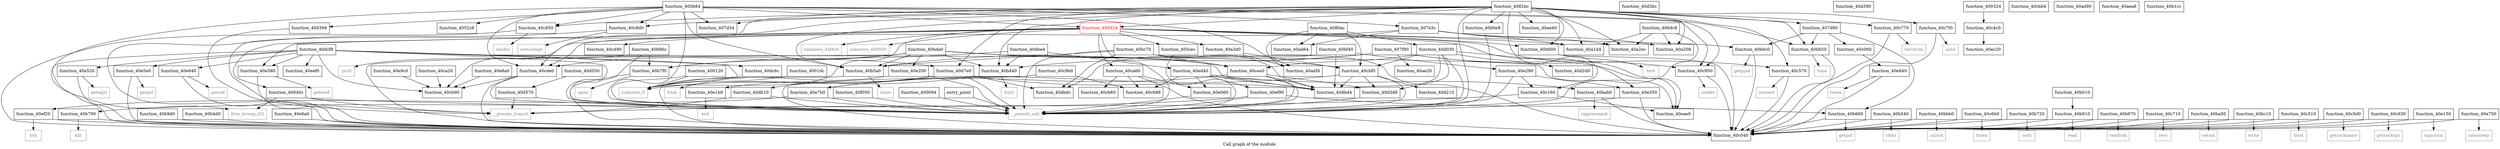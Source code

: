 digraph "Call graph of the module." {
  label="Call graph of the module.";
  node [shape=record];

  Node_function_40b440 [label="{function_40b440}"];
  Node_function_40b600 [label="{function_40b600}"];
  Node_function_40b660 [label="{function_40b660}"];
  Node_function_40b540 [label="{function_40b540}"];
  Node_function_40b5a0 [label="{function_40b5a0}"];
  Node_function_40c060 [label="{function_40c060}"];
  Node_function_40bbb0 [label="{function_40bbb0}"];
  Node_function_40d3bc [label="{function_40d3bc}"];
  Node_function_40c6b0 [label="{function_40c6b0}"];
  Node_function_40b6c0 [label="{function_40b6c0}"];
  Node_function_40b720 [label="{function_40b720}"];
  Node_function_40b790 [label="{function_40b790}"];
  Node_function_40d390 [label="{function_40d390}"];
  Node_function_40b7f0 [label="{function_40b7f0}"];
  Node_function_40b86c [label="{function_40b86c}"];
  Node_function_40b910 [label="{function_40b910}"];
  Node_function_40b970 [label="{function_40b970}"];
  Node_function_40d030 [label="{function_40d030}"];
  Node_function_40b9d0 [label="{function_40b9d0}"];
  Node_function_40c710 [label="{function_40c710}"];
  Node_function_40c0d0 [label="{function_40c0d0}"];
  Node_function_40c950 [label="{function_40c950}"];
  Node_function_40c160 [label="{function_40c160}"];
  Node_function_40ba50 [label="{function_40ba50}"];
  Node_function_40c770 [label="{function_40c770}"];
  Node_function_40bc10 [label="{function_40bc10}"];
  Node_function_40c9b0 [label="{function_40c9b0}"];
  Node_function_40c490 [label="{function_40c490}"];
  Node_function_40ca20 [label="{function_40ca20}"];
  Node_function_40c4c0 [label="{function_40c4c0}"];
  Node_function_40bab0 [label="{function_40bab0}"];
  Node_function_40c7f0 [label="{function_40c7f0}"];
  Node_function_40bc70 [label="{function_40bc70}"];
  Node_function_40ca60 [label="{function_40ca60}"];
  Node_function_40bda0 [label="{function_40bda0}"];
  Node_function_40c850 [label="{function_40c850}"];
  Node_function_40c510 [label="{function_40c510}"];
  Node_function_40d210 [label="{function_40d210}"];
  Node_function_40bb50 [label="{function_40bb50}"];
  Node_function_40bf40 [label="{function_40bf40}"];
  Node_function_40cb60 [label="{function_40cb60}"];
  Node_function_40cb88 [label="{function_40cb88}"];
  Node_function_40c570 [label="{function_40c570}"];
  Node_function_40cbb4 [label="{function_40cbb4}"];
  Node_function_40d570 [label="{function_40d570}"];
  Node_function_40c5d0 [label="{function_40c5d0}"];
  Node_function_40cbf0 [label="{function_40cbf0}"];
  Node_function_40d3d8 [label="{function_40d3d8}"];
  Node_function_40cde0 [label="{function_40cde0}"];
  Node_function_40c630 [label="{function_40c630}"];
  Node_function_40cea0 [label="{function_40cea0}"];
  Node_function_40d550 [label="{function_40d550}"];
  Node_function_40c040 [label="{function_40c040}"];
  Node_function_40b4d0 [label="{function_40b4d0}"];
  Node_function_40d7e0 [label="{function_40d7e0}"];
  Node_function_40e060 [label="{function_40e060}"];
  Node_function_40e150 [label="{function_40e150}"];
  Node_function_40e1b0 [label="{function_40e1b0}"];
  Node_function_40e200 [label="{function_40e200}"];
  Node_function_40dbe4 [label="{function_40dbe4}"];
  Node_function_40dc6c [label="{function_40dc6c}"];
  Node_function_40dcf8 [label="{function_40dcf8}"];
  Node_kill [color="gray50", fontcolor="gray50", label="{kill}"];
  Node_function_40d2d0 [label="{function_40d2d0}"];
  Node_function_40db10 [label="{function_40db10}"];
  Node_function_40dbd4 [label="{function_40dbd4}"];
  Node_function_40dbdc [label="{function_40dbdc}"];
  Node_getgid [color="gray50", fontcolor="gray50", label="{getgid}"];
  Node_getuid [color="gray50", fontcolor="gray50", label="{getuid}"];
  Node_nanosleep [color="gray50", fontcolor="gray50", label="{nanosleep}"];
  Node_times [color="gray50", fontcolor="gray50", label="{times}"];
  Node_brk [color="gray50", fontcolor="gray50", label="{brk}"];
  Node_llvm_bswap_i32 [color="gray50", fontcolor="gray50", label="{llvm_bswap_i32}"];
  Node_function_40e290 [label="{function_40e290}"];
  Node_function_40e350 [label="{function_40e350}"];
  Node_function_40e520 [label="{function_40e520}"];
  Node_function_40e580 [label="{function_40e580}"];
  Node_function_40e5e0 [label="{function_40e5e0}"];
  Node_function_40e640 [label="{function_40e640}"];
  Node_function_40e6a0 [label="{function_40e6a0}"];
  Node_function_40e750 [label="{function_40e750}"];
  Node_function_40e7b0 [label="{function_40e7b0}"];
  Node_function_40e840 [label="{function_40e840}"];
  Node_function_40e8a0 [label="{function_40e8a0}"];
  Node_function_40e9c0 [label="{function_40e9c0}"];
  Node_function_40eae0 [label="{function_40eae0}"];
  Node_function_40ec20 [label="{function_40ec20}"];
  Node_function_40ed40 [label="{function_40ed40}"];
  Node_function_40eef0 [label="{function_40eef0}"];
  Node_function_40ef20 [label="{function_40ef20}"];
  Node_function_40ef90 [label="{function_40ef90}"];
  Node_function_40f050 [label="{function_40f050}"];
  Node_unknown_44f8c0 [color="gray50", fontcolor="gray50", label="{unknown_44f8c0}"];
  Node_unknown_0 [color="gray50", fontcolor="gray50", label="{unknown_0}"];
  Node_unknown_400000 [color="gray50", fontcolor="gray50", label="{unknown_400000}"];
  Node_fcntl [color="gray50", fontcolor="gray50", label="{fcntl}"];
  Node_chdir [color="gray50", fontcolor="gray50", label="{chdir}"];
  Node_close [color="gray50", fontcolor="gray50", label="{close}"];
  Node_fork [color="gray50", fontcolor="gray50", label="{fork}"];
  Node_getpid [color="gray50", fontcolor="gray50", label="{getpid}"];
  Node_getppid [color="gray50", fontcolor="gray50", label="{getppid}"];
  Node_ioctl [color="gray50", fontcolor="gray50", label="{ioctl}"];
  Node_open [color="gray50", fontcolor="gray50", label="{open}"];
  Node_prctl [color="gray50", fontcolor="gray50", label="{prctl}"];
  Node_read [color="gray50", fontcolor="gray50", label="{read}"];
  Node_readlink [color="gray50", fontcolor="gray50", label="{readlink}"];
  Node_setsid [color="gray50", fontcolor="gray50", label="{setsid}"];
  Node_sigprocmask [color="gray50", fontcolor="gray50", label="{sigprocmask}"];
  Node_time [color="gray50", fontcolor="gray50", label="{time}"];
  Node_unlink [color="gray50", fontcolor="gray50", label="{unlink}"];
  Node_write [color="gray50", fontcolor="gray50", label="{write}"];
  Node_bind [color="gray50", fontcolor="gray50", label="{bind}"];
  Node_connect [color="gray50", fontcolor="gray50", label="{connect}"];
  Node_getsockname [color="gray50", fontcolor="gray50", label="{getsockname}"];
  Node_getsockopt [color="gray50", fontcolor="gray50", label="{getsockopt}"];
  Node_listen [color="gray50", fontcolor="gray50", label="{listen}"];
  Node_recv [color="gray50", fontcolor="gray50", label="{recv}"];
  Node_recvfrom [color="gray50", fontcolor="gray50", label="{recvfrom}"];
  Node_send [color="gray50", fontcolor="gray50", label="{send}"];
  Node_sendto [color="gray50", fontcolor="gray50", label="{sendto}"];
  Node_setsockopt [color="gray50", fontcolor="gray50", label="{setsockopt}"];
  Node_socket [color="gray50", fontcolor="gray50", label="{socket}"];
  Node_sigaction [color="gray50", fontcolor="gray50", label="{sigaction}"];
  Node_exit [color="gray50", fontcolor="gray50", label="{exit}"];
  Node_fstat [color="gray50", fontcolor="gray50", label="{fstat}"];
  Node_getegid [color="gray50", fontcolor="gray50", label="{getegid}"];
  Node_geteuid [color="gray50", fontcolor="gray50", label="{geteuid}"];
  Node_function_40c8d0 [label="{function_40c8d0}"];
  Node___pseudo_call [color="gray50", fontcolor="gray50", label="{__pseudo_call}"];
  Node___pseudo_branch [color="gray50", fontcolor="gray50", label="{__pseudo_branch}"];
  Node_function_400094 [label="{function_400094}"];
  Node_function_400120 [label="{function_400120}"];
  Node_function_4001dc [label="{function_4001dc}"];
  Node_entry_point [label="{entry_point}"];
  Node_function_400324 [label="{function_400324}"];
  Node_function_400398 [label="{function_400398}"];
  Node_function_40040c [label="{function_40040c}"];
  Node_function_400b84 [label="{function_400b84}"];
  Node_function_4052c8 [label="{function_4052c8}"];
  Node_function_405324 [color="red", fontcolor="red", label="{function_405324}"];
  Node_function_405cec [label="{function_405cec}"];
  Node_function_406dc8 [label="{function_406dc8}"];
  Node_function_407d34 [label="{function_407d34}"];
  Node_function_407d90 [label="{function_407d90}"];
  Node_function_407e3c [label="{function_407e3c}"];
  Node_function_407f90 [label="{function_407f90}"];
  Node_function_4080ac [label="{function_4080ac}"];
  Node_function_4082bc [label="{function_4082bc}"];
  Node_function_40a1d4 [label="{function_40a1d4}"];
  Node_function_40a208 [label="{function_40a208}"];
  Node_function_40a2ec [label="{function_40a2ec}"];
  Node_function_40a3d0 [label="{function_40a3d0}"];
  Node_function_40ad64 [label="{function_40ad64}"];
  Node_function_40ad90 [label="{function_40ad90}"];
  Node_function_40adf4 [label="{function_40adf4}"];
  Node_function_40ae20 [label="{function_40ae20}"];
  Node_function_40ae40 [label="{function_40ae40}"];
  Node_function_40aea8 [label="{function_40aea8}"];
  Node_function_40b010 [label="{function_40b010}"];
  Node_function_40b0e8 [label="{function_40b0e8}"];
  Node_function_40b1cc [label="{function_40b1cc}"];
  Node_function_40b440 -> Node_unknown_0;
  Node_function_40b440 -> Node_fcntl;
  Node_function_40b600 -> Node_function_40c040;
  Node_function_40b600 -> Node_fork;
  Node_function_40b660 -> Node_function_40c040;
  Node_function_40b660 -> Node_getpid;
  Node_function_40b540 -> Node_function_40c040;
  Node_function_40b540 -> Node_chdir;
  Node_function_40b5a0 -> Node_function_40c040;
  Node_function_40b5a0 -> Node_close;
  Node_function_40c060 -> Node_function_40e840;
  Node_function_40bbb0 -> Node_function_40c040;
  Node_function_40bbb0 -> Node_unlink;
  Node_function_40c6b0 -> Node_function_40c040;
  Node_function_40c6b0 -> Node_listen;
  Node_function_40b6c0 -> Node_function_40c040;
  Node_function_40b6c0 -> Node_getppid;
  Node_function_40b720 -> Node_function_40c040;
  Node_function_40b720 -> Node_ioctl;
  Node_function_40b790 -> Node_function_40c040;
  Node_function_40b790 -> Node_kill;
  Node_function_40b7f0 -> Node_function_40c040;
  Node_function_40b7f0 -> Node_open;
  Node_function_40b86c -> Node_function_40b7f0;
  Node_function_40b86c -> Node_prctl;
  Node_function_40b86c -> Node___pseudo_call;
  Node_function_40b910 -> Node_function_40c040;
  Node_function_40b910 -> Node_read;
  Node_function_40b970 -> Node_function_40c040;
  Node_function_40b970 -> Node_readlink;
  Node_function_40d030 -> Node_function_40cbf0;
  Node_function_40d030 -> Node_function_40d3d8;
  Node_function_40d030 -> Node_function_40cea0;
  Node_function_40d030 -> Node_function_40d2d0;
  Node_function_40d030 -> Node_function_40dbd4;
  Node_function_40d030 -> Node_function_40eae0;
  Node_function_40d030 -> Node___pseudo_call;
  Node_function_40b9d0 -> Node_function_40c040;
  Node_function_40c710 -> Node_function_40c040;
  Node_function_40c710 -> Node_recv;
  Node_function_40c950 -> Node_function_40c040;
  Node_function_40c950 -> Node_socket;
  Node_function_40c160 -> Node_function_40eae0;
  Node_function_40c160 -> Node___pseudo_branch;
  Node_function_40ba50 -> Node_function_40c040;
  Node_function_40ba50 -> Node_setsid;
  Node_function_40c770 -> Node_function_40c040;
  Node_function_40c770 -> Node_recvfrom;
  Node_function_40bc10 -> Node_function_40c040;
  Node_function_40bc10 -> Node_write;
  Node_function_40c9b0 -> Node_function_40cb88;
  Node_function_40c9b0 -> Node_function_40c040;
  Node_function_40ca20 -> Node_function_40c0d0;
  Node_function_40c4c0 -> Node_function_40ec20;
  Node_function_40bab0 -> Node_function_40c040;
  Node_function_40bab0 -> Node_sigprocmask;
  Node_function_40c7f0 -> Node_function_40c040;
  Node_function_40c7f0 -> Node_send;
  Node_function_40bc70 -> Node_function_40b5a0;
  Node_function_40bc70 -> Node_function_40cea0;
  Node_function_40bc70 -> Node_function_40c040;
  Node_function_40bc70 -> Node_function_40dbd4;
  Node_function_40bc70 -> Node_function_40dbdc;
  Node_function_40bc70 -> Node___pseudo_call;
  Node_function_40ca60 -> Node_function_40cb60;
  Node_function_40ca60 -> Node_function_40cb88;
  Node_function_40ca60 -> Node_function_40c040;
  Node_function_40ca60 -> Node_function_40e060;
  Node_function_40bda0 -> Node_function_40b440;
  Node_function_40bda0 -> Node_function_40b5a0;
  Node_function_40bda0 -> Node_function_40b7f0;
  Node_function_40bda0 -> Node_function_40cbf0;
  Node_function_40bda0 -> Node_function_40cde0;
  Node_function_40bda0 -> Node_function_40cea0;
  Node_function_40bda0 -> Node_function_40c040;
  Node_function_40bda0 -> Node_function_40e200;
  Node_function_40bda0 -> Node_function_40dbd4;
  Node_function_40c850 -> Node_function_40c040;
  Node_function_40c850 -> Node_sendto;
  Node_function_40c510 -> Node_function_40c040;
  Node_function_40c510 -> Node_bind;
  Node_function_40bb50 -> Node_function_40c040;
  Node_function_40bb50 -> Node_time;
  Node_function_40bf40 -> Node_function_40dbd4;
  Node_function_40bf40 -> Node_function_40dbdc;
  Node_function_40bf40 -> Node_function_40e290;
  Node_function_40c570 -> Node_function_40c040;
  Node_function_40c570 -> Node_connect;
  Node_function_40d570 -> Node___pseudo_call;
  Node_function_40d570 -> Node___pseudo_branch;
  Node_function_40c5d0 -> Node_function_40c040;
  Node_function_40c5d0 -> Node_getsockname;
  Node_function_40cbf0 -> Node_function_40d210;
  Node_function_40cbf0 -> Node_function_40d3d8;
  Node_function_40cbf0 -> Node_function_40dbd4;
  Node_function_40cbf0 -> Node_function_40e7b0;
  Node_function_40cbf0 -> Node___pseudo_call;
  Node_function_40d3d8 -> Node___pseudo_call;
  Node_function_40cde0 -> Node_function_40c0d0;
  Node_function_40cde0 -> Node_function_40c040;
  Node_function_40cde0 -> Node___pseudo_call;
  Node_function_40c630 -> Node_function_40c040;
  Node_function_40c630 -> Node_getsockopt;
  Node_function_40cea0 -> Node_function_40d3d8;
  Node_function_40cea0 -> Node_function_40dbd4;
  Node_function_40cea0 -> Node_function_40e7b0;
  Node_function_40cea0 -> Node___pseudo_call;
  Node_function_40d550 -> Node_function_40d570;
  Node_function_40b4d0 -> Node_function_40c040;
  Node_function_40d7e0 -> Node_function_40e1b0;
  Node_function_40d7e0 -> Node_function_40db10;
  Node_function_40d7e0 -> Node_function_40dbd4;
  Node_function_40d7e0 -> Node_function_40dbdc;
  Node_function_40d7e0 -> Node_unknown_0;
  Node_function_40d7e0 -> Node___pseudo_call;
  Node_function_40e060 -> Node___pseudo_call;
  Node_function_40e150 -> Node_function_40c040;
  Node_function_40e150 -> Node_sigaction;
  Node_function_40e1b0 -> Node_exit;
  Node_function_40e200 -> Node_fstat;
  Node_function_40e200 -> Node___pseudo_call;
  Node_function_40dbe4 -> Node_function_40b440;
  Node_function_40dbe4 -> Node_function_40b7f0;
  Node_function_40dbe4 -> Node_function_40ed40;
  Node_function_40dc6c -> Node_unknown_0;
  Node_function_40dcf8 -> Node_function_40c0d0;
  Node_function_40dcf8 -> Node_function_40c040;
  Node_function_40dcf8 -> Node_function_40d7e0;
  Node_function_40dcf8 -> Node_function_40dc6c;
  Node_function_40dcf8 -> Node_function_40e520;
  Node_function_40dcf8 -> Node_function_40e580;
  Node_function_40dcf8 -> Node_function_40e5e0;
  Node_function_40dcf8 -> Node_function_40e640;
  Node_function_40dcf8 -> Node_function_40eae0;
  Node_function_40dcf8 -> Node_function_40eef0;
  Node_function_40dcf8 -> Node_unknown_0;
  Node_function_40dcf8 -> Node___pseudo_call;
  Node_function_40db10 -> Node___pseudo_call;
  Node_function_40db10 -> Node___pseudo_branch;
  Node_function_40e290 -> Node_function_40c160;
  Node_function_40e290 -> Node_function_40e350;
  Node_function_40e290 -> Node___pseudo_call;
  Node_function_40e350 -> Node_function_40c040;
  Node_function_40e350 -> Node___pseudo_call;
  Node_function_40e520 -> Node_function_40c040;
  Node_function_40e520 -> Node_getegid;
  Node_function_40e580 -> Node_function_40c040;
  Node_function_40e580 -> Node_geteuid;
  Node_function_40e5e0 -> Node_function_40c040;
  Node_function_40e5e0 -> Node_getgid;
  Node_function_40e640 -> Node_function_40c040;
  Node_function_40e640 -> Node_getuid;
  Node_function_40e6a0 -> Node_function_40c040;
  Node_function_40e750 -> Node_function_40c040;
  Node_function_40e750 -> Node_nanosleep;
  Node_function_40e7b0 -> Node_function_40ef20;
  Node_function_40e7b0 -> Node___pseudo_call;
  Node_function_40e840 -> Node_function_40c040;
  Node_function_40e840 -> Node_times;
  Node_function_40e8a0 -> Node_function_40c0d0;
  Node_function_40e9c0 -> Node_function_40c0d0;
  Node_function_40ed40 -> Node_function_40bab0;
  Node_function_40ed40 -> Node_function_40cb88;
  Node_function_40ed40 -> Node_function_40e060;
  Node_function_40ed40 -> Node_function_40dbd4;
  Node_function_40ed40 -> Node_function_40ef90;
  Node_function_40ed40 -> Node___pseudo_call;
  Node_function_40ef20 -> Node_function_40c040;
  Node_function_40ef20 -> Node_brk;
  Node_function_40ef90 -> Node_function_40b660;
  Node_function_40ef90 -> Node_function_40b790;
  Node_function_40ef90 -> Node___pseudo_call;
  Node_function_40f050 -> Node___pseudo_call;
  Node_function_40c8d0 -> Node_function_40c040;
  Node_function_40c8d0 -> Node_setsockopt;
  Node_function_400094 -> Node___pseudo_call;
  Node_function_400120 -> Node_unknown_0;
  Node_function_400120 -> Node___pseudo_call;
  Node_function_4001dc -> Node_unknown_0;
  Node_entry_point -> Node___pseudo_call;
  Node_function_400324 -> Node_function_40c4c0;
  Node_function_400398 -> Node___pseudo_branch;
  Node_function_40040c -> Node_llvm_bswap_i32;
  Node_function_40040c -> Node___pseudo_call;
  Node_function_40040c -> Node___pseudo_branch;
  Node_function_400b84 -> Node_function_40b5a0;
  Node_function_400b84 -> Node_function_40c950;
  Node_function_400b84 -> Node_function_40c850;
  Node_function_400b84 -> Node_function_40bb50;
  Node_function_400b84 -> Node_function_40cde0;
  Node_function_400b84 -> Node_llvm_bswap_i32;
  Node_function_400b84 -> Node_function_40c8d0;
  Node_function_400b84 -> Node___pseudo_call;
  Node_function_400b84 -> Node_function_400398;
  Node_function_400b84 -> Node_function_4052c8;
  Node_function_400b84 -> Node_function_405324;
  Node_function_400b84 -> Node_function_407d34;
  Node_function_400b84 -> Node_function_407e3c;
  Node_function_400b84 -> Node_function_40adf4;
  Node_function_405324 -> Node_function_40b600;
  Node_function_405324 -> Node_function_40b6c0;
  Node_function_405324 -> Node_function_40c0d0;
  Node_function_405324 -> Node_function_40ca60;
  Node_function_405324 -> Node_function_40cde0;
  Node_function_405324 -> Node_function_40e350;
  Node_function_405324 -> Node_function_40e580;
  Node_function_405324 -> Node_function_40eae0;
  Node_function_405324 -> Node_unknown_44f8c0;
  Node_function_405324 -> Node_unknown_0;
  Node_function_405324 -> Node_unknown_400000;
  Node_function_405324 -> Node___pseudo_call;
  Node_function_405324 -> Node_function_40040c;
  Node_function_405324 -> Node_function_405cec;
  Node_function_405324 -> Node_function_40a1d4;
  Node_function_405324 -> Node_function_40a3d0;
  Node_function_405cec -> Node___pseudo_call;
  Node_function_406dc8 -> Node___pseudo_call;
  Node_function_406dc8 -> Node_function_40a1d4;
  Node_function_406dc8 -> Node_function_40a208;
  Node_function_406dc8 -> Node_function_40a2ec;
  Node_function_407d90 -> Node_function_40b660;
  Node_function_407d90 -> Node_function_40c060;
  Node_function_407d90 -> Node_function_40b6c0;
  Node_function_407d90 -> Node_function_40bb50;
  Node_function_407e3c -> Node_function_40c490;
  Node_function_407e3c -> Node_function_40a1d4;
  Node_function_407e3c -> Node_function_40a208;
  Node_function_407e3c -> Node_function_40a2ec;
  Node_function_407e3c -> Node_function_40ad64;
  Node_function_407f90 -> Node_function_40b440;
  Node_function_407f90 -> Node_function_40b5a0;
  Node_function_407f90 -> Node_function_40c950;
  Node_function_407f90 -> Node_function_40c570;
  Node_function_407f90 -> Node_function_40ae20;
  Node_function_4080ac -> Node_function_40d030;
  Node_function_4080ac -> Node_function_40cbf0;
  Node_function_4080ac -> Node_function_40ad64;
  Node_function_4080ac -> Node_function_40adf4;
  Node_function_4082bc -> Node_function_40b440;
  Node_function_4082bc -> Node_function_40b600;
  Node_function_4082bc -> Node_function_40b5a0;
  Node_function_4082bc -> Node_function_40c950;
  Node_function_4082bc -> Node_function_40c160;
  Node_function_4082bc -> Node_function_40c770;
  Node_function_4082bc -> Node_function_40c7f0;
  Node_function_4082bc -> Node_function_40c850;
  Node_function_4082bc -> Node_function_40bb50;
  Node_function_4082bc -> Node_function_40c570;
  Node_function_4082bc -> Node_function_40cde0;
  Node_function_4082bc -> Node_function_40d7e0;
  Node_function_4082bc -> Node_function_40c8d0;
  Node_function_4082bc -> Node___pseudo_call;
  Node_function_4082bc -> Node___pseudo_branch;
  Node_function_4082bc -> Node_function_405324;
  Node_function_4082bc -> Node_function_407d34;
  Node_function_4082bc -> Node_function_407d90;
  Node_function_4082bc -> Node_function_40a1d4;
  Node_function_4082bc -> Node_function_40a208;
  Node_function_4082bc -> Node_function_40a2ec;
  Node_function_4082bc -> Node_function_40ae40;
  Node_function_4082bc -> Node_function_40b0e8;
  Node_function_40a3d0 -> Node_function_40cbf0;
  Node_function_40a3d0 -> Node_function_40adf4;
  Node_function_40b010 -> Node_function_40b910;
  Node_function_40b0e8 -> Node___pseudo_call;
}
